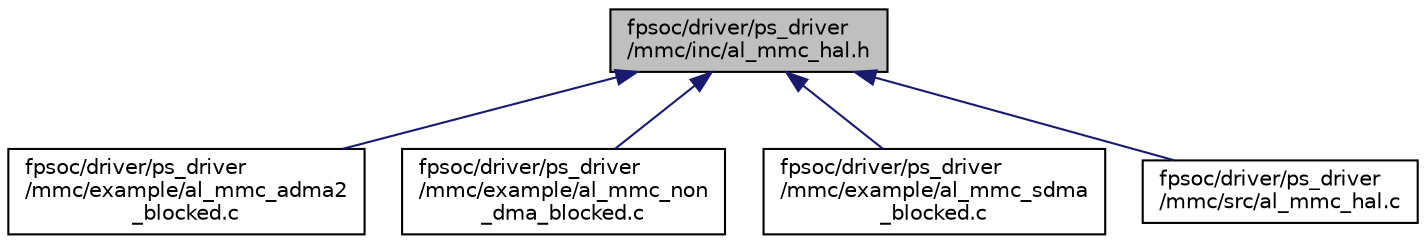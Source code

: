 digraph "fpsoc/driver/ps_driver/mmc/inc/al_mmc_hal.h"
{
  edge [fontname="Helvetica",fontsize="10",labelfontname="Helvetica",labelfontsize="10"];
  node [fontname="Helvetica",fontsize="10",shape=record];
  Node5 [label="fpsoc/driver/ps_driver\l/mmc/inc/al_mmc_hal.h",height=0.2,width=0.4,color="black", fillcolor="grey75", style="filled", fontcolor="black"];
  Node5 -> Node6 [dir="back",color="midnightblue",fontsize="10",style="solid",fontname="Helvetica"];
  Node6 [label="fpsoc/driver/ps_driver\l/mmc/example/al_mmc_adma2\l_blocked.c",height=0.2,width=0.4,color="black", fillcolor="white", style="filled",URL="$al__mmc__adma2__blocked_8c.html"];
  Node5 -> Node7 [dir="back",color="midnightblue",fontsize="10",style="solid",fontname="Helvetica"];
  Node7 [label="fpsoc/driver/ps_driver\l/mmc/example/al_mmc_non\l_dma_blocked.c",height=0.2,width=0.4,color="black", fillcolor="white", style="filled",URL="$al__mmc__non__dma__blocked_8c.html",tooltip="mmc adma2 blocked example "];
  Node5 -> Node8 [dir="back",color="midnightblue",fontsize="10",style="solid",fontname="Helvetica"];
  Node8 [label="fpsoc/driver/ps_driver\l/mmc/example/al_mmc_sdma\l_blocked.c",height=0.2,width=0.4,color="black", fillcolor="white", style="filled",URL="$al__mmc__sdma__blocked_8c.html"];
  Node5 -> Node9 [dir="back",color="midnightblue",fontsize="10",style="solid",fontname="Helvetica"];
  Node9 [label="fpsoc/driver/ps_driver\l/mmc/src/al_mmc_hal.c",height=0.2,width=0.4,color="black", fillcolor="white", style="filled",URL="$al__mmc__hal_8c.html"];
}
